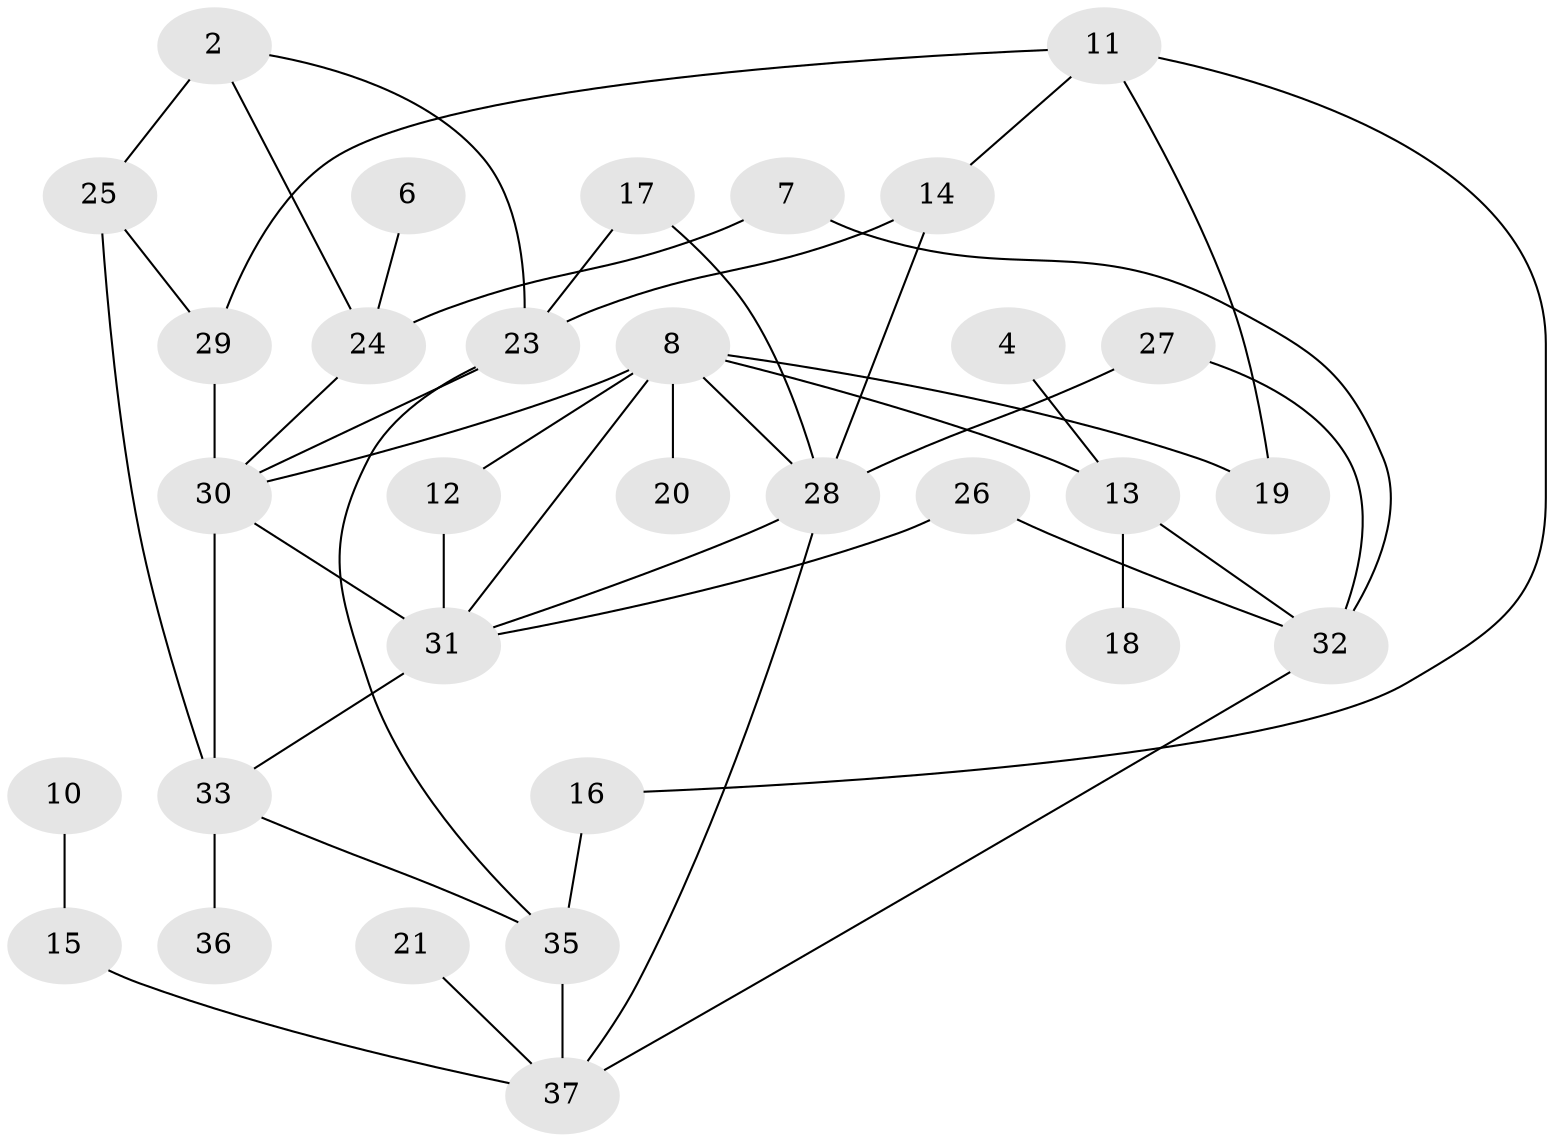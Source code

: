 // original degree distribution, {1: 0.2191780821917808, 0: 0.0684931506849315, 3: 0.2465753424657534, 4: 0.0684931506849315, 2: 0.273972602739726, 5: 0.0821917808219178, 6: 0.0410958904109589}
// Generated by graph-tools (version 1.1) at 2025/25/03/09/25 03:25:17]
// undirected, 31 vertices, 48 edges
graph export_dot {
graph [start="1"]
  node [color=gray90,style=filled];
  2;
  4;
  6;
  7;
  8;
  10;
  11;
  12;
  13;
  14;
  15;
  16;
  17;
  18;
  19;
  20;
  21;
  23;
  24;
  25;
  26;
  27;
  28;
  29;
  30;
  31;
  32;
  33;
  35;
  36;
  37;
  2 -- 23 [weight=1.0];
  2 -- 24 [weight=1.0];
  2 -- 25 [weight=1.0];
  4 -- 13 [weight=1.0];
  6 -- 24 [weight=1.0];
  7 -- 24 [weight=1.0];
  7 -- 32 [weight=2.0];
  8 -- 12 [weight=1.0];
  8 -- 13 [weight=1.0];
  8 -- 19 [weight=1.0];
  8 -- 20 [weight=1.0];
  8 -- 28 [weight=1.0];
  8 -- 30 [weight=2.0];
  8 -- 31 [weight=1.0];
  10 -- 15 [weight=1.0];
  11 -- 14 [weight=1.0];
  11 -- 16 [weight=1.0];
  11 -- 19 [weight=1.0];
  11 -- 29 [weight=1.0];
  12 -- 31 [weight=1.0];
  13 -- 18 [weight=1.0];
  13 -- 32 [weight=1.0];
  14 -- 23 [weight=1.0];
  14 -- 28 [weight=2.0];
  15 -- 37 [weight=1.0];
  16 -- 35 [weight=1.0];
  17 -- 23 [weight=1.0];
  17 -- 28 [weight=1.0];
  21 -- 37 [weight=1.0];
  23 -- 30 [weight=1.0];
  23 -- 35 [weight=1.0];
  24 -- 30 [weight=1.0];
  25 -- 29 [weight=1.0];
  25 -- 33 [weight=1.0];
  26 -- 31 [weight=1.0];
  26 -- 32 [weight=1.0];
  27 -- 28 [weight=1.0];
  27 -- 32 [weight=1.0];
  28 -- 31 [weight=1.0];
  28 -- 37 [weight=1.0];
  29 -- 30 [weight=1.0];
  30 -- 31 [weight=2.0];
  30 -- 33 [weight=2.0];
  31 -- 33 [weight=1.0];
  32 -- 37 [weight=1.0];
  33 -- 35 [weight=1.0];
  33 -- 36 [weight=1.0];
  35 -- 37 [weight=1.0];
}
